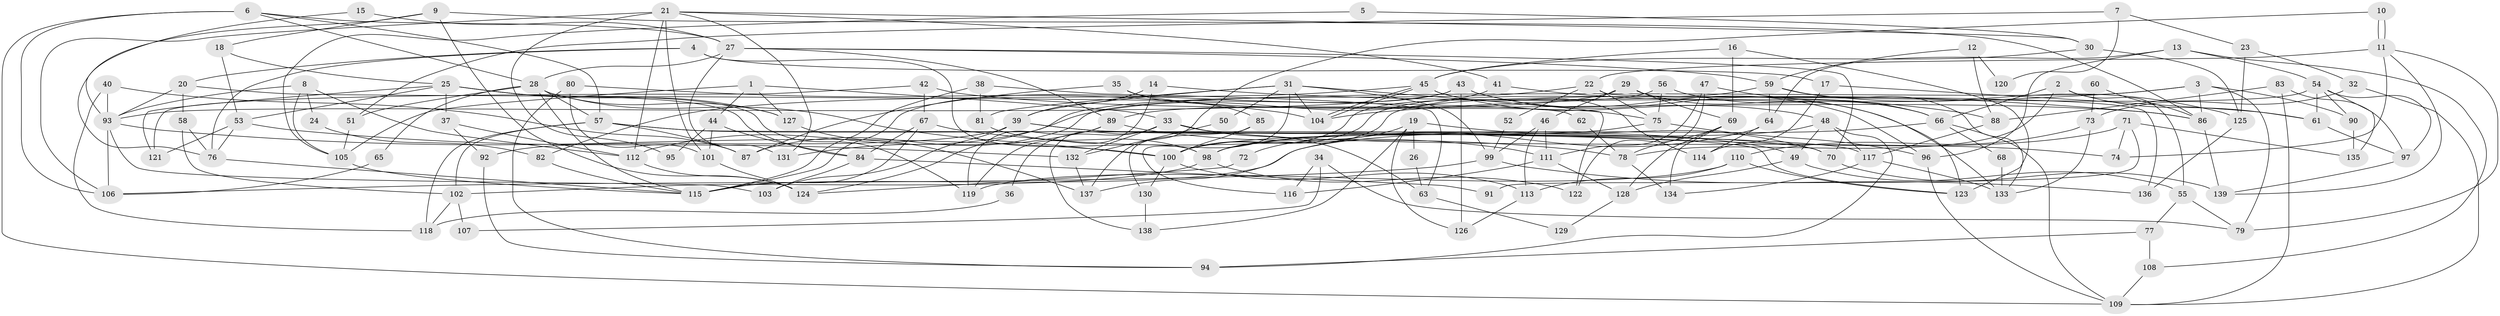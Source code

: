 // coarse degree distribution, {8: 0.14285714285714285, 3: 0.16071428571428573, 4: 0.125, 7: 0.125, 13: 0.017857142857142856, 5: 0.16071428571428573, 6: 0.10714285714285714, 9: 0.07142857142857142, 10: 0.017857142857142856, 14: 0.017857142857142856, 2: 0.05357142857142857}
// Generated by graph-tools (version 1.1) at 2025/50/03/04/25 22:50:45]
// undirected, 139 vertices, 278 edges
graph export_dot {
  node [color=gray90,style=filled];
  1;
  2;
  3;
  4;
  5;
  6;
  7;
  8;
  9;
  10;
  11;
  12;
  13;
  14;
  15;
  16;
  17;
  18;
  19;
  20;
  21;
  22;
  23;
  24;
  25;
  26;
  27;
  28;
  29;
  30;
  31;
  32;
  33;
  34;
  35;
  36;
  37;
  38;
  39;
  40;
  41;
  42;
  43;
  44;
  45;
  46;
  47;
  48;
  49;
  50;
  51;
  52;
  53;
  54;
  55;
  56;
  57;
  58;
  59;
  60;
  61;
  62;
  63;
  64;
  65;
  66;
  67;
  68;
  69;
  70;
  71;
  72;
  73;
  74;
  75;
  76;
  77;
  78;
  79;
  80;
  81;
  82;
  83;
  84;
  85;
  86;
  87;
  88;
  89;
  90;
  91;
  92;
  93;
  94;
  95;
  96;
  97;
  98;
  99;
  100;
  101;
  102;
  103;
  104;
  105;
  106;
  107;
  108;
  109;
  110;
  111;
  112;
  113;
  114;
  115;
  116;
  117;
  118;
  119;
  120;
  121;
  122;
  123;
  124;
  125;
  126;
  127;
  128;
  129;
  130;
  131;
  132;
  133;
  134;
  135;
  136;
  137;
  138;
  139;
  1 -- 105;
  1 -- 127;
  1 -- 33;
  1 -- 44;
  2 -- 66;
  2 -- 78;
  2 -- 55;
  2 -- 61;
  3 -- 104;
  3 -- 86;
  3 -- 79;
  3 -- 87;
  3 -- 90;
  4 -- 98;
  4 -- 20;
  4 -- 17;
  4 -- 76;
  5 -- 30;
  5 -- 105;
  6 -- 28;
  6 -- 57;
  6 -- 27;
  6 -- 106;
  6 -- 109;
  7 -- 23;
  7 -- 51;
  7 -- 120;
  8 -- 93;
  8 -- 112;
  8 -- 24;
  8 -- 105;
  9 -- 18;
  9 -- 124;
  9 -- 76;
  9 -- 86;
  10 -- 11;
  10 -- 11;
  10 -- 137;
  11 -- 79;
  11 -- 22;
  11 -- 74;
  11 -- 139;
  12 -- 59;
  12 -- 88;
  12 -- 120;
  13 -- 96;
  13 -- 54;
  13 -- 64;
  13 -- 108;
  14 -- 119;
  14 -- 86;
  14 -- 39;
  15 -- 93;
  15 -- 27;
  16 -- 123;
  16 -- 69;
  16 -- 45;
  17 -- 61;
  17 -- 114;
  18 -- 25;
  18 -- 53;
  19 -- 138;
  19 -- 126;
  19 -- 26;
  19 -- 70;
  19 -- 72;
  20 -- 58;
  20 -- 93;
  20 -- 62;
  21 -- 112;
  21 -- 131;
  21 -- 30;
  21 -- 41;
  21 -- 95;
  21 -- 101;
  21 -- 106;
  22 -- 75;
  22 -- 52;
  22 -- 112;
  22 -- 136;
  23 -- 125;
  23 -- 32;
  24 -- 82;
  25 -- 121;
  25 -- 84;
  25 -- 37;
  25 -- 53;
  25 -- 119;
  25 -- 127;
  26 -- 63;
  27 -- 59;
  27 -- 28;
  27 -- 70;
  27 -- 89;
  27 -- 131;
  28 -- 57;
  28 -- 51;
  28 -- 65;
  28 -- 100;
  28 -- 115;
  28 -- 127;
  29 -- 89;
  29 -- 46;
  29 -- 69;
  29 -- 123;
  30 -- 45;
  30 -- 125;
  31 -- 99;
  31 -- 104;
  31 -- 39;
  31 -- 50;
  31 -- 81;
  31 -- 116;
  31 -- 122;
  32 -- 73;
  32 -- 109;
  33 -- 132;
  33 -- 36;
  33 -- 63;
  33 -- 74;
  33 -- 138;
  34 -- 79;
  34 -- 116;
  34 -- 107;
  35 -- 75;
  35 -- 87;
  35 -- 85;
  36 -- 118;
  37 -- 92;
  37 -- 112;
  38 -- 115;
  38 -- 81;
  38 -- 63;
  39 -- 49;
  39 -- 92;
  39 -- 103;
  39 -- 117;
  40 -- 87;
  40 -- 93;
  40 -- 118;
  41 -- 88;
  41 -- 124;
  42 -- 67;
  42 -- 86;
  42 -- 121;
  43 -- 133;
  43 -- 115;
  43 -- 93;
  43 -- 96;
  43 -- 126;
  44 -- 101;
  44 -- 84;
  44 -- 95;
  45 -- 104;
  45 -- 104;
  45 -- 48;
  45 -- 82;
  45 -- 114;
  46 -- 111;
  46 -- 99;
  46 -- 113;
  47 -- 66;
  47 -- 122;
  47 -- 111;
  48 -- 117;
  48 -- 49;
  48 -- 94;
  48 -- 98;
  49 -- 55;
  49 -- 128;
  50 -- 132;
  51 -- 105;
  52 -- 99;
  53 -- 76;
  53 -- 121;
  53 -- 132;
  54 -- 97;
  54 -- 135;
  54 -- 61;
  54 -- 90;
  54 -- 98;
  55 -- 77;
  55 -- 79;
  56 -- 75;
  56 -- 100;
  56 -- 66;
  57 -- 102;
  57 -- 70;
  57 -- 87;
  57 -- 118;
  57 -- 123;
  58 -- 102;
  58 -- 76;
  59 -- 100;
  59 -- 64;
  59 -- 125;
  59 -- 133;
  60 -- 73;
  60 -- 86;
  61 -- 97;
  62 -- 78;
  63 -- 129;
  64 -- 114;
  64 -- 137;
  65 -- 106;
  66 -- 115;
  66 -- 68;
  66 -- 109;
  67 -- 84;
  67 -- 115;
  67 -- 78;
  68 -- 133;
  69 -- 128;
  69 -- 78;
  69 -- 134;
  70 -- 139;
  71 -- 98;
  71 -- 74;
  71 -- 91;
  71 -- 135;
  72 -- 124;
  73 -- 133;
  73 -- 110;
  75 -- 96;
  75 -- 100;
  76 -- 115;
  77 -- 108;
  77 -- 94;
  78 -- 134;
  80 -- 101;
  80 -- 94;
  80 -- 104;
  81 -- 98;
  82 -- 115;
  83 -- 97;
  83 -- 109;
  83 -- 88;
  84 -- 103;
  84 -- 91;
  85 -- 100;
  85 -- 130;
  86 -- 139;
  88 -- 117;
  89 -- 119;
  89 -- 111;
  89 -- 131;
  90 -- 135;
  92 -- 94;
  93 -- 106;
  93 -- 100;
  93 -- 103;
  96 -- 109;
  97 -- 139;
  98 -- 102;
  98 -- 122;
  99 -- 136;
  99 -- 106;
  100 -- 113;
  100 -- 130;
  101 -- 124;
  102 -- 118;
  102 -- 107;
  105 -- 115;
  108 -- 109;
  110 -- 113;
  110 -- 123;
  110 -- 119;
  111 -- 116;
  111 -- 128;
  112 -- 124;
  113 -- 126;
  117 -- 134;
  117 -- 133;
  125 -- 136;
  127 -- 137;
  128 -- 129;
  130 -- 138;
  132 -- 137;
}
